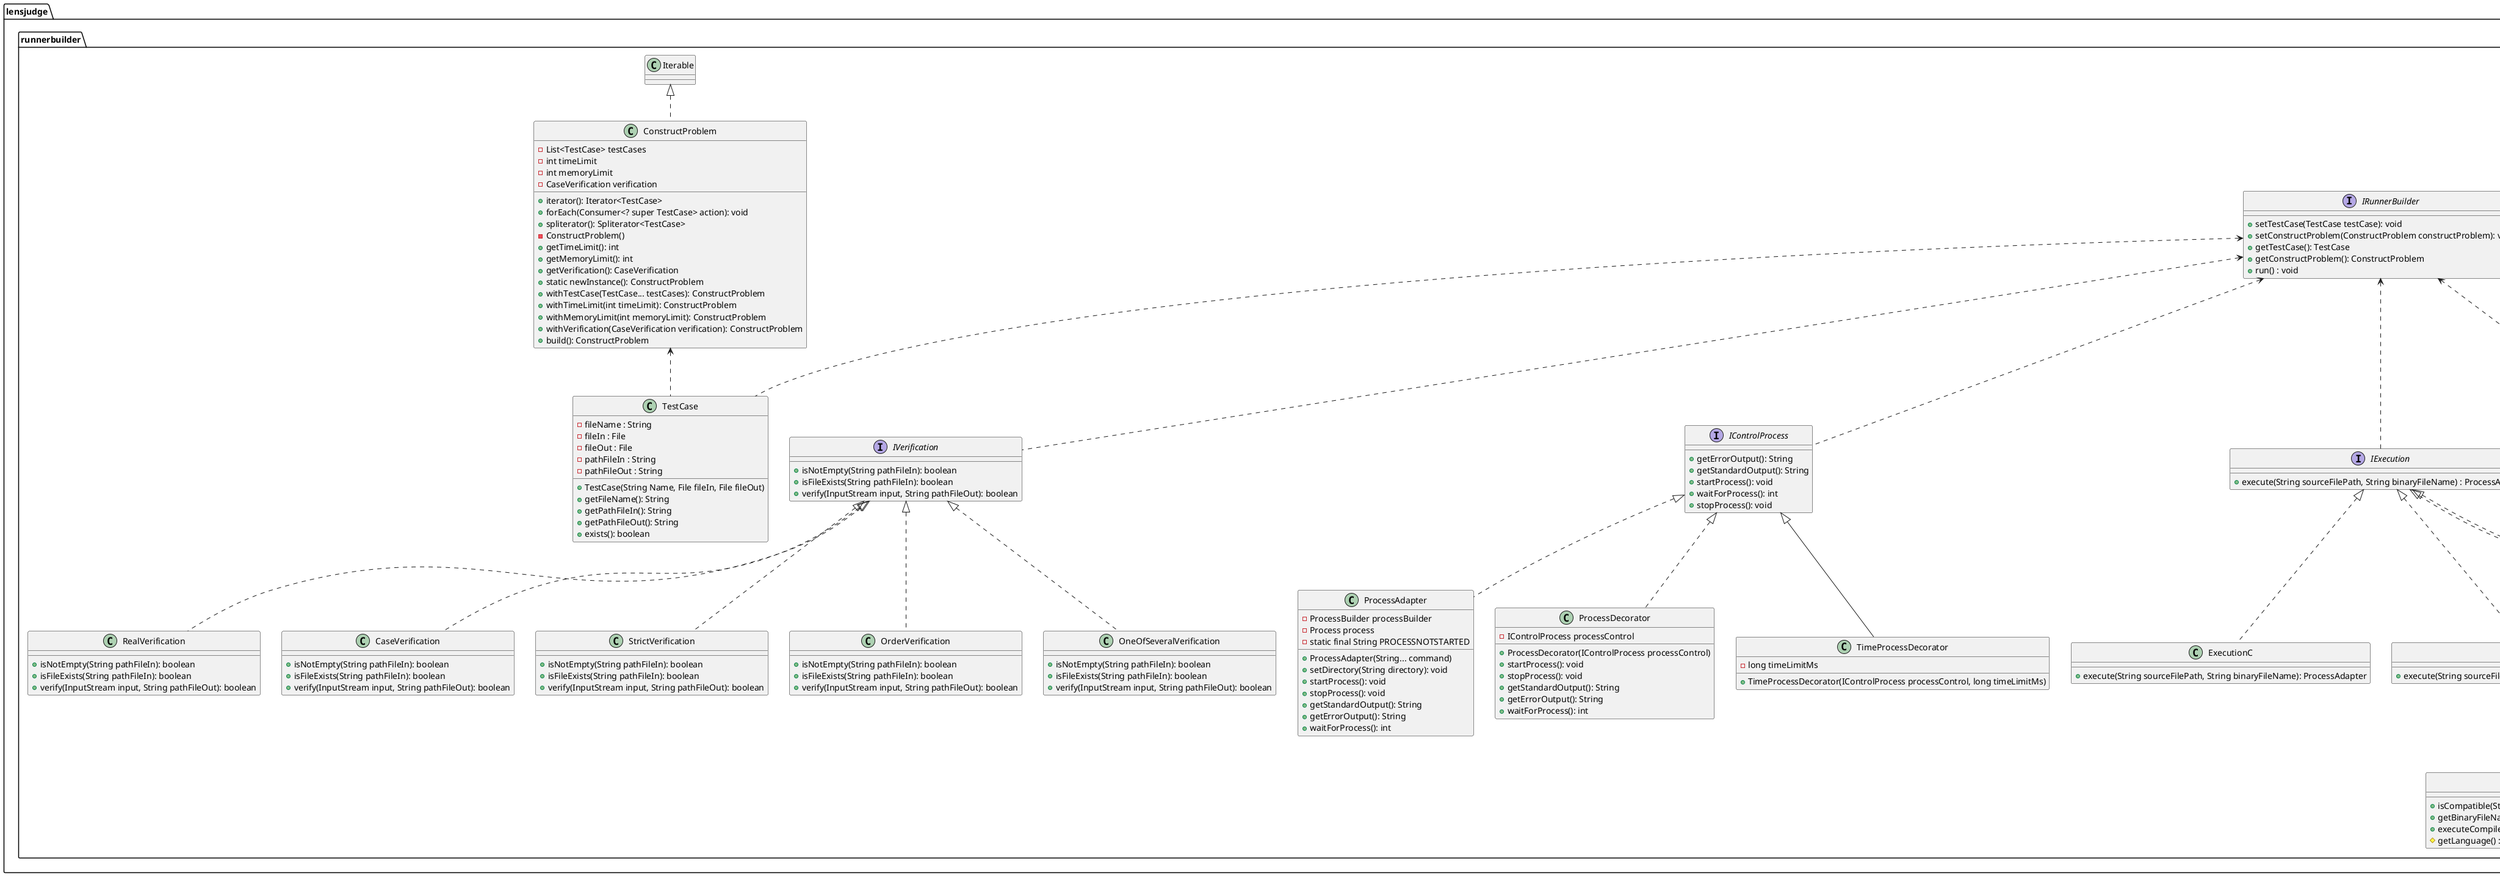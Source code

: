@startuml
package lensjudge.runnerbuilder {
    interface IRunnerBuilder {
        + setTestCase(TestCase testCase): void
        + setConstructProblem(ConstructProblem constructProblem): void
        + getTestCase(): TestCase
        + getConstructProblem(): ConstructProblem
        + run() : void
    }

    interface IVerification {
        + isNotEmpty(String pathFileIn): boolean
        + isFileExists(String pathFileIn): boolean
        + verify(InputStream input, String pathFileOut): boolean
    }

    interface IControlProcess {
        + getErrorOutput(): String
        + getStandardOutput(): String
        + startProcess(): void
        + waitForProcess(): int
        + stopProcess(): void
    }

    interface IExecution {
        + execute(String sourceFilePath, String binaryFileName) : ProcessAdapter
    }

    interface ICompilerStrategy {
        + compile(String sourceFileName, String languageSelected) : void
        + isCompatible(String languageSelected) : boolean
        + getBinaryFileName(String sourceFileName) : String
        + executeCompilerCommand(File sourceFile, String binaryFile) : void
    }

    class RunnerBuilder {
        + setTestCase(TestCase testCase): void
        + setConstructProblem(ConstructProblem constructProblem): void
        + getTestCase(): TestCase
        + getConstructProblem(): ConstructProblem
        + run() : void
    }

    class Runner {
        + static Scanner scanner
        - sourceFile : File
        - constructProblem : ConstructProblem
        - compilerStrategy : ICompilerStrategy
        - execution : IExecution
        - verification : IVerification
        + Runner(File sourceFile, TestCase testCase)
        + setTestCase(TestCase testCase): void
        + setConstructProblem(ConstructProblem constructProblem): void
        + getTestCase(): TestCase
        + getConstructProblem(): ConstructProblem
        + run(IVerification verification) : void
    }

    class RealVerification {
        + isNotEmpty(String pathFileIn): boolean
        + isFileExists(String pathFileIn): boolean
        + verify(InputStream input, String pathFileOut): boolean
    }

    class CaseVerification {
        + isNotEmpty(String pathFileIn): boolean
        + isFileExists(String pathFileIn): boolean
        + verify(InputStream input, String pathFileOut): boolean
    }

    class StrictVerification {
        + isNotEmpty(String pathFileIn): boolean
        + isFileExists(String pathFileIn): boolean
        + verify(InputStream input, String pathFileOut): boolean
    }

    class OrderVerification {
        + isNotEmpty(String pathFileIn): boolean
        + isFileExists(String pathFileIn): boolean
        + verify(InputStream input, String pathFileOut): boolean
    }

    class OneOfSeveralVerification {
        + isNotEmpty(String pathFileIn): boolean
        + isFileExists(String pathFileIn): boolean
        + verify(InputStream input, String pathFileOut): boolean
    }

    class ProcessAdapter {
        - ProcessBuilder processBuilder
        - Process process
        - static final String PROCESSNOTSTARTED
        + ProcessAdapter(String... command)
        + setDirectory(String directory): void
        + startProcess(): void
        + stopProcess(): void
        + getStandardOutput(): String
        + getErrorOutput(): String
        + waitForProcess(): int
    }

    class ProcessDecorator {
        - IControlProcess processControl
        + ProcessDecorator(IControlProcess processControl)
        + startProcess(): void
        + stopProcess(): void
        + getStandardOutput(): String
        + getErrorOutput(): String
        + waitForProcess(): int
    }

    class TimeProcessDecorator {
        - long timeLimitMs
        + TimeProcessDecorator(IControlProcess processControl, long timeLimitMs)
    }

    class ConstructProblem {
        - List<TestCase> testCases
        - int timeLimit
        - int memoryLimit
        - CaseVerification verification
        + iterator(): Iterator<TestCase>
        + forEach(Consumer<? super TestCase> action): void
        + spliterator(): Spliterator<TestCase>
        - ConstructProblem()
        + getTimeLimit(): int
        + getMemoryLimit(): int
        + getVerification(): CaseVerification
        + static newInstance(): ConstructProblem
        + withTestCase(TestCase... testCases): ConstructProblem
        + withTimeLimit(int timeLimit): ConstructProblem
        + withMemoryLimit(int memoryLimit): ConstructProblem
        + withVerification(CaseVerification verification): ConstructProblem
        + build(): ConstructProblem
    }

    class TestCase {
        - fileName : String
        - fileIn : File
        - fileOut : File
        - pathFileIn : String
        - pathFileOut : String
        + TestCase(String Name, File fileIn, File fileOut)
        + getFileName(): String
        + getPathFileIn(): String
        + getPathFileOut(): String
        + exists(): boolean
    }

    class ExecutionC {
        + execute(String sourceFilePath, String binaryFileName): ProcessAdapter
    }

    class ExecutionCPP {
        + execute(String sourceFilePath, String binaryFileName): ProcessAdapter
    }

    class ExecutionJava {
        + execute(String sourceFilePath, String binaryFileName): ProcessAdapter
    }

    class ExecutionPy {
        + execute(String sourceFilePath, String binaryFileName): ProcessAdapter
    }

    class CompilerC {
        + isCompatible(String languageSelected) : boolean
        + getBinaryFileName(String sourceFileName) : String
        + executeCompilerCommand(File sourceFile, String binaryFile) : void
        # getLanguage() : String
    }

    class CompilerCPP {
        + isCompatible(String languageSelected) : boolean
        + getBinaryFileName(String sourceFileName) : String
        + executeCompilerCommand(File sourceFile, String binaryFile) : void
        # getLanguage() : String
    }

    class CompilerJava {
        + isCompatible(String languageSelected) : boolean
        + getBinaryFileName(String sourceFileName) : String
        + executeCompilerCommand(File sourceFile, String binaryFile) : void
        # getLanguage() : String
    }

    class CompilerPython {
        + isCompatible(String languageSelected) : boolean
        + getBinaryFileName(String sourceFileName) : String
        + executeCompilerCommand(File sourceFile, String binaryFile) : void
        # getLanguage() : String
    }

    class CompilerStrategy{
        - strategy : ICompilerStrategy
        + setStrategy(ICompilerStrategy strategy) : void
        + compile(File sourceFileName, String languageSelected) : void
    }


    IRunnerBuilder <|.. RunnerBuilder
    IRunnerBuilder <|.. Runner
    IVerification <|.. RealVerification
    IVerification <|.. CaseVerification
    IVerification <|.. StrictVerification
    IVerification <|.. OrderVerification
    IVerification <|.. OneOfSeveralVerification
    IControlProcess <|.. ProcessAdapter
    IControlProcess <|.. ProcessDecorator
    IControlProcess <|-- TimeProcessDecorator
    Iterable <|.. ConstructProblem
    IExecution <|.. ExecutionC
    IExecution <|.. ExecutionCPP
    IExecution <|.. ExecutionJava
    IExecution <|.. ExecutionPy
    CompilerStrategy <|-- CompilerC
    CompilerStrategy <|-- CompilerCPP
    CompilerStrategy <|-- CompilerJava
    CompilerStrategy <|-- CompilerPython
    ICompilerStrategy <|.. CompilerStrategy
    IRunnerBuilder <.. IExecution
    IRunnerBuilder <.. IVerification
    IRunnerBuilder <.. IControlProcess
    IRunnerBuilder <.. ICompilerStrategy
    ConstructProblem <.. TestCase
    IRunnerBuilder <.. TestCase



@enduml